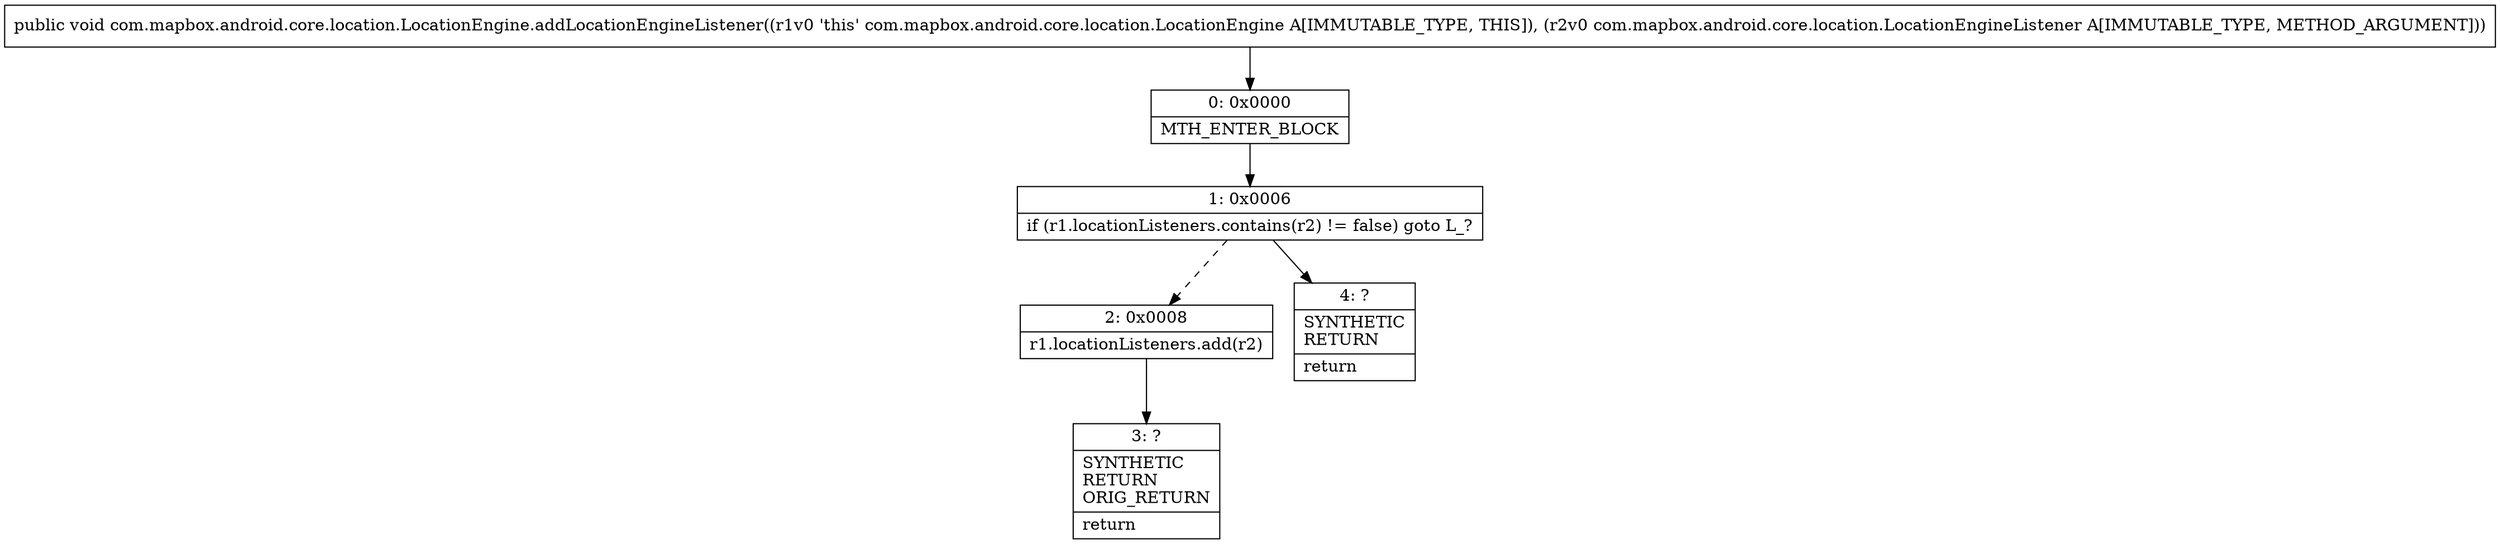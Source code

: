 digraph "CFG forcom.mapbox.android.core.location.LocationEngine.addLocationEngineListener(Lcom\/mapbox\/android\/core\/location\/LocationEngineListener;)V" {
Node_0 [shape=record,label="{0\:\ 0x0000|MTH_ENTER_BLOCK\l}"];
Node_1 [shape=record,label="{1\:\ 0x0006|if (r1.locationListeners.contains(r2) != false) goto L_?\l}"];
Node_2 [shape=record,label="{2\:\ 0x0008|r1.locationListeners.add(r2)\l}"];
Node_3 [shape=record,label="{3\:\ ?|SYNTHETIC\lRETURN\lORIG_RETURN\l|return\l}"];
Node_4 [shape=record,label="{4\:\ ?|SYNTHETIC\lRETURN\l|return\l}"];
MethodNode[shape=record,label="{public void com.mapbox.android.core.location.LocationEngine.addLocationEngineListener((r1v0 'this' com.mapbox.android.core.location.LocationEngine A[IMMUTABLE_TYPE, THIS]), (r2v0 com.mapbox.android.core.location.LocationEngineListener A[IMMUTABLE_TYPE, METHOD_ARGUMENT])) }"];
MethodNode -> Node_0;
Node_0 -> Node_1;
Node_1 -> Node_2[style=dashed];
Node_1 -> Node_4;
Node_2 -> Node_3;
}

